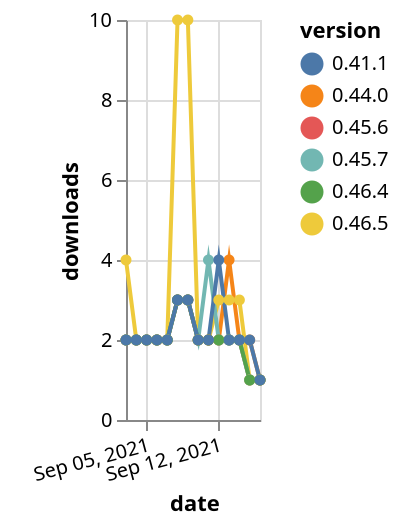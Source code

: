 {"$schema": "https://vega.github.io/schema/vega-lite/v5.json", "description": "A simple bar chart with embedded data.", "data": {"values": [{"date": "2021-09-03", "total": 2236, "delta": 2, "version": "0.45.6"}, {"date": "2021-09-04", "total": 2238, "delta": 2, "version": "0.45.6"}, {"date": "2021-09-05", "total": 2240, "delta": 2, "version": "0.45.6"}, {"date": "2021-09-06", "total": 2242, "delta": 2, "version": "0.45.6"}, {"date": "2021-09-07", "total": 2244, "delta": 2, "version": "0.45.6"}, {"date": "2021-09-08", "total": 2247, "delta": 3, "version": "0.45.6"}, {"date": "2021-09-09", "total": 2250, "delta": 3, "version": "0.45.6"}, {"date": "2021-09-10", "total": 2252, "delta": 2, "version": "0.45.6"}, {"date": "2021-09-11", "total": 2254, "delta": 2, "version": "0.45.6"}, {"date": "2021-09-12", "total": 2256, "delta": 2, "version": "0.45.6"}, {"date": "2021-09-13", "total": 2258, "delta": 2, "version": "0.45.6"}, {"date": "2021-09-14", "total": 2260, "delta": 2, "version": "0.45.6"}, {"date": "2021-09-15", "total": 2261, "delta": 1, "version": "0.45.6"}, {"date": "2021-09-16", "total": 2262, "delta": 1, "version": "0.45.6"}, {"date": "2021-09-03", "total": 1565, "delta": 4, "version": "0.46.5"}, {"date": "2021-09-04", "total": 1567, "delta": 2, "version": "0.46.5"}, {"date": "2021-09-05", "total": 1569, "delta": 2, "version": "0.46.5"}, {"date": "2021-09-06", "total": 1571, "delta": 2, "version": "0.46.5"}, {"date": "2021-09-07", "total": 1573, "delta": 2, "version": "0.46.5"}, {"date": "2021-09-08", "total": 1583, "delta": 10, "version": "0.46.5"}, {"date": "2021-09-09", "total": 1593, "delta": 10, "version": "0.46.5"}, {"date": "2021-09-10", "total": 1595, "delta": 2, "version": "0.46.5"}, {"date": "2021-09-11", "total": 1597, "delta": 2, "version": "0.46.5"}, {"date": "2021-09-12", "total": 1600, "delta": 3, "version": "0.46.5"}, {"date": "2021-09-13", "total": 1603, "delta": 3, "version": "0.46.5"}, {"date": "2021-09-14", "total": 1606, "delta": 3, "version": "0.46.5"}, {"date": "2021-09-15", "total": 1607, "delta": 1, "version": "0.46.5"}, {"date": "2021-09-16", "total": 1608, "delta": 1, "version": "0.46.5"}, {"date": "2021-09-03", "total": 2291, "delta": 2, "version": "0.44.0"}, {"date": "2021-09-04", "total": 2293, "delta": 2, "version": "0.44.0"}, {"date": "2021-09-05", "total": 2295, "delta": 2, "version": "0.44.0"}, {"date": "2021-09-06", "total": 2297, "delta": 2, "version": "0.44.0"}, {"date": "2021-09-07", "total": 2299, "delta": 2, "version": "0.44.0"}, {"date": "2021-09-08", "total": 2302, "delta": 3, "version": "0.44.0"}, {"date": "2021-09-09", "total": 2305, "delta": 3, "version": "0.44.0"}, {"date": "2021-09-10", "total": 2307, "delta": 2, "version": "0.44.0"}, {"date": "2021-09-11", "total": 2309, "delta": 2, "version": "0.44.0"}, {"date": "2021-09-12", "total": 2311, "delta": 2, "version": "0.44.0"}, {"date": "2021-09-13", "total": 2315, "delta": 4, "version": "0.44.0"}, {"date": "2021-09-14", "total": 2317, "delta": 2, "version": "0.44.0"}, {"date": "2021-09-15", "total": 2319, "delta": 2, "version": "0.44.0"}, {"date": "2021-09-16", "total": 2320, "delta": 1, "version": "0.44.0"}, {"date": "2021-09-03", "total": 2364, "delta": 2, "version": "0.45.7"}, {"date": "2021-09-04", "total": 2366, "delta": 2, "version": "0.45.7"}, {"date": "2021-09-05", "total": 2368, "delta": 2, "version": "0.45.7"}, {"date": "2021-09-06", "total": 2370, "delta": 2, "version": "0.45.7"}, {"date": "2021-09-07", "total": 2372, "delta": 2, "version": "0.45.7"}, {"date": "2021-09-08", "total": 2375, "delta": 3, "version": "0.45.7"}, {"date": "2021-09-09", "total": 2378, "delta": 3, "version": "0.45.7"}, {"date": "2021-09-10", "total": 2380, "delta": 2, "version": "0.45.7"}, {"date": "2021-09-11", "total": 2384, "delta": 4, "version": "0.45.7"}, {"date": "2021-09-12", "total": 2386, "delta": 2, "version": "0.45.7"}, {"date": "2021-09-13", "total": 2388, "delta": 2, "version": "0.45.7"}, {"date": "2021-09-14", "total": 2390, "delta": 2, "version": "0.45.7"}, {"date": "2021-09-15", "total": 2391, "delta": 1, "version": "0.45.7"}, {"date": "2021-09-16", "total": 2392, "delta": 1, "version": "0.45.7"}, {"date": "2021-09-03", "total": 1839, "delta": 2, "version": "0.46.4"}, {"date": "2021-09-04", "total": 1841, "delta": 2, "version": "0.46.4"}, {"date": "2021-09-05", "total": 1843, "delta": 2, "version": "0.46.4"}, {"date": "2021-09-06", "total": 1845, "delta": 2, "version": "0.46.4"}, {"date": "2021-09-07", "total": 1847, "delta": 2, "version": "0.46.4"}, {"date": "2021-09-08", "total": 1850, "delta": 3, "version": "0.46.4"}, {"date": "2021-09-09", "total": 1853, "delta": 3, "version": "0.46.4"}, {"date": "2021-09-10", "total": 1855, "delta": 2, "version": "0.46.4"}, {"date": "2021-09-11", "total": 1857, "delta": 2, "version": "0.46.4"}, {"date": "2021-09-12", "total": 1859, "delta": 2, "version": "0.46.4"}, {"date": "2021-09-13", "total": 1861, "delta": 2, "version": "0.46.4"}, {"date": "2021-09-14", "total": 1863, "delta": 2, "version": "0.46.4"}, {"date": "2021-09-15", "total": 1864, "delta": 1, "version": "0.46.4"}, {"date": "2021-09-16", "total": 1865, "delta": 1, "version": "0.46.4"}, {"date": "2021-09-03", "total": 2293, "delta": 2, "version": "0.41.1"}, {"date": "2021-09-04", "total": 2295, "delta": 2, "version": "0.41.1"}, {"date": "2021-09-05", "total": 2297, "delta": 2, "version": "0.41.1"}, {"date": "2021-09-06", "total": 2299, "delta": 2, "version": "0.41.1"}, {"date": "2021-09-07", "total": 2301, "delta": 2, "version": "0.41.1"}, {"date": "2021-09-08", "total": 2304, "delta": 3, "version": "0.41.1"}, {"date": "2021-09-09", "total": 2307, "delta": 3, "version": "0.41.1"}, {"date": "2021-09-10", "total": 2309, "delta": 2, "version": "0.41.1"}, {"date": "2021-09-11", "total": 2311, "delta": 2, "version": "0.41.1"}, {"date": "2021-09-12", "total": 2315, "delta": 4, "version": "0.41.1"}, {"date": "2021-09-13", "total": 2317, "delta": 2, "version": "0.41.1"}, {"date": "2021-09-14", "total": 2319, "delta": 2, "version": "0.41.1"}, {"date": "2021-09-15", "total": 2321, "delta": 2, "version": "0.41.1"}, {"date": "2021-09-16", "total": 2322, "delta": 1, "version": "0.41.1"}]}, "width": "container", "mark": {"type": "line", "point": {"filled": true}}, "encoding": {"x": {"field": "date", "type": "temporal", "timeUnit": "yearmonthdate", "title": "date", "axis": {"labelAngle": -15}}, "y": {"field": "delta", "type": "quantitative", "title": "downloads"}, "color": {"field": "version", "type": "nominal"}, "tooltip": {"field": "delta"}}}
